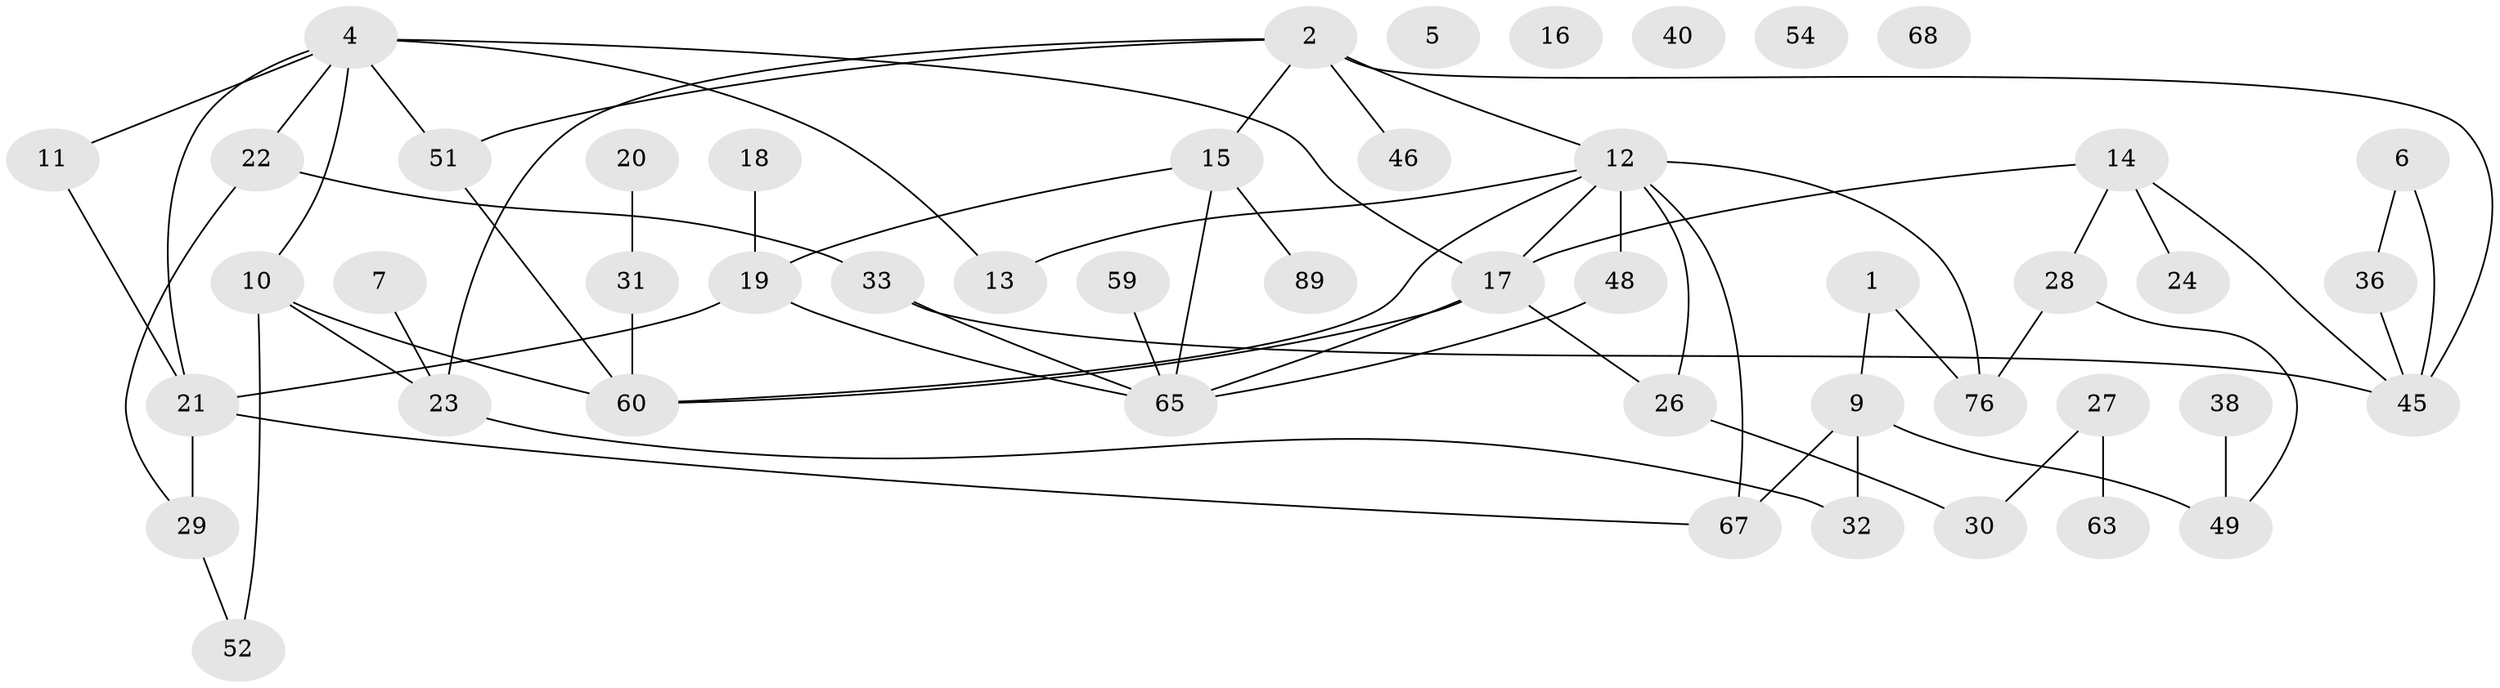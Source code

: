 // original degree distribution, {4: 0.21875, 3: 0.17708333333333334, 1: 0.28125, 2: 0.22916666666666666, 5: 0.0625, 0: 0.03125}
// Generated by graph-tools (version 1.1) at 2025/13/03/09/25 04:13:09]
// undirected, 48 vertices, 65 edges
graph export_dot {
graph [start="1"]
  node [color=gray90,style=filled];
  1 [super="+41+3"];
  2 [super="+69"];
  4 [super="+50+39"];
  5 [super="+8"];
  6 [super="+85"];
  7 [super="+44"];
  9 [super="+43"];
  10;
  11;
  12 [super="+35+34"];
  13 [super="+57"];
  14 [super="+55+58+37"];
  15;
  16;
  17 [super="+25"];
  18;
  19 [super="+64"];
  20;
  21;
  22 [super="+42"];
  23 [super="+56+62"];
  24;
  26;
  27;
  28;
  29;
  30;
  31 [super="+73"];
  32 [super="+80"];
  33 [super="+84+81+66"];
  36 [super="+71+91"];
  38;
  40;
  45 [super="+88"];
  46;
  48;
  49 [super="+61"];
  51;
  52;
  54 [super="+79"];
  59;
  60;
  63;
  65 [super="+77+74"];
  67;
  68;
  76 [super="+82"];
  89;
  1 -- 76;
  1 -- 9;
  2 -- 12;
  2 -- 45;
  2 -- 51;
  2 -- 46;
  2 -- 15;
  2 -- 23;
  4 -- 13;
  4 -- 51;
  4 -- 21;
  4 -- 22;
  4 -- 10;
  4 -- 11;
  4 -- 17;
  6 -- 36;
  6 -- 45;
  7 -- 23;
  9 -- 67;
  9 -- 32;
  9 -- 49;
  10 -- 52;
  10 -- 60;
  10 -- 23;
  11 -- 21;
  12 -- 26;
  12 -- 48 [weight=2];
  12 -- 60;
  12 -- 76;
  12 -- 17;
  12 -- 67;
  12 -- 13;
  14 -- 24;
  14 -- 45;
  14 -- 28;
  14 -- 17;
  15 -- 89;
  15 -- 65;
  15 -- 19;
  17 -- 60;
  17 -- 65;
  17 -- 26;
  18 -- 19;
  19 -- 65;
  19 -- 21;
  20 -- 31;
  21 -- 29;
  21 -- 67;
  22 -- 33;
  22 -- 29;
  23 -- 32;
  26 -- 30;
  27 -- 30;
  27 -- 63;
  28 -- 76;
  28 -- 49;
  29 -- 52;
  31 -- 60;
  33 -- 45;
  33 -- 65;
  36 -- 45;
  38 -- 49;
  48 -- 65;
  51 -- 60;
  59 -- 65;
}
